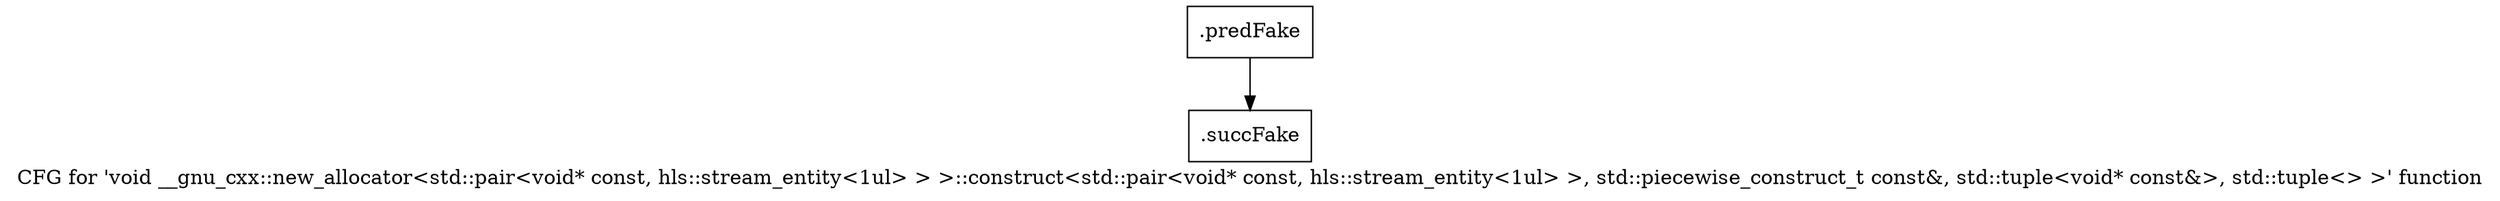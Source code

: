 digraph "CFG for 'void __gnu_cxx::new_allocator\<std::pair\<void* const, hls::stream_entity\<1ul\> \> \>::construct\<std::pair\<void* const, hls::stream_entity\<1ul\> \>, std::piecewise_construct_t const&, std::tuple\<void* const&\>, std::tuple\<\> \>' function" {
	label="CFG for 'void __gnu_cxx::new_allocator\<std::pair\<void* const, hls::stream_entity\<1ul\> \> \>::construct\<std::pair\<void* const, hls::stream_entity\<1ul\> \>, std::piecewise_construct_t const&, std::tuple\<void* const&\>, std::tuple\<\> \>' function";

	Node0x51fb820 [shape=record,filename="",linenumber="",label="{.predFake}"];
	Node0x51fb820 -> Node0x52cc4d0[ callList="" memoryops="" filename="/home/akhilkushe/Xilinx/Vitis_HLS/2021.2/tps/lnx64/gcc-6.2.0/lib/gcc/x86_64-pc-linux-gnu/6.2.0/../../../../include/c++/6.2.0/ext/new_allocator.h" execusionnum="1"];
	Node0x52cc4d0 [shape=record,filename="/home/akhilkushe/Xilinx/Vitis_HLS/2021.2/tps/lnx64/gcc-6.2.0/lib/gcc/x86_64-pc-linux-gnu/6.2.0/../../../../include/c++/6.2.0/ext/new_allocator.h",linenumber="120",label="{.succFake}"];
}
